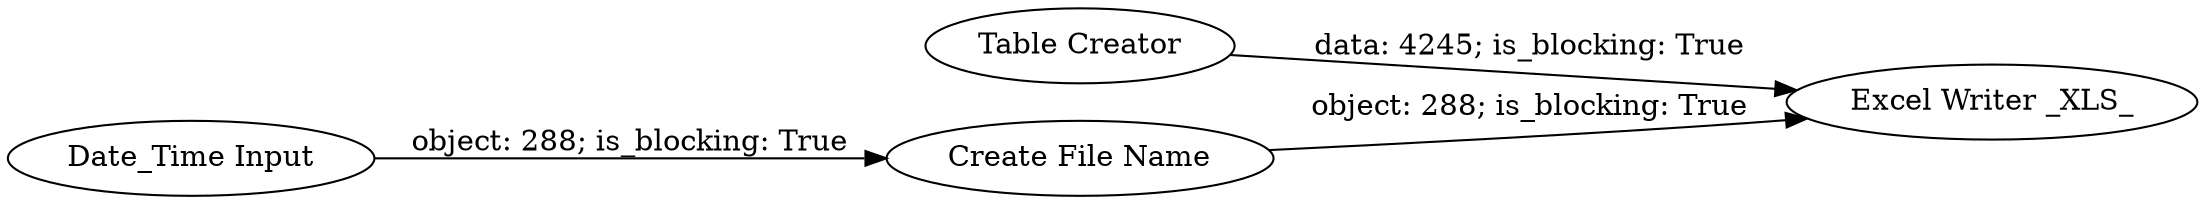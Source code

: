 digraph {
	"-5290551827005941106_4" [label="Excel Writer _XLS_"]
	"-5290551827005941106_2" [label="Table Creator"]
	"-5290551827005941106_3" [label="Create File Name"]
	"-5290551827005941106_1" [label="Date_Time Input"]
	"-5290551827005941106_1" -> "-5290551827005941106_3" [label="object: 288; is_blocking: True"]
	"-5290551827005941106_3" -> "-5290551827005941106_4" [label="object: 288; is_blocking: True"]
	"-5290551827005941106_2" -> "-5290551827005941106_4" [label="data: 4245; is_blocking: True"]
	rankdir=LR
}
